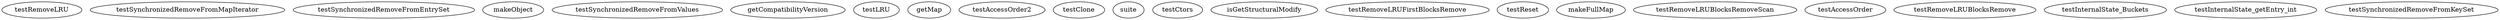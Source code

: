 digraph G {
testRemoveLRU;
testSynchronizedRemoveFromMapIterator;
testSynchronizedRemoveFromEntrySet;
makeObject;
testSynchronizedRemoveFromValues;
getCompatibilityVersion;
testLRU;
getMap;
testAccessOrder2;
testClone;
suite;
testCtors;
isGetStructuralModify;
testRemoveLRUFirstBlocksRemove;
testReset;
makeFullMap;
testRemoveLRUBlocksRemoveScan;
testAccessOrder;
testRemoveLRUBlocksRemove;
testInternalState_Buckets;
testInternalState_getEntry_int;
testSynchronizedRemoveFromKeySet;
}